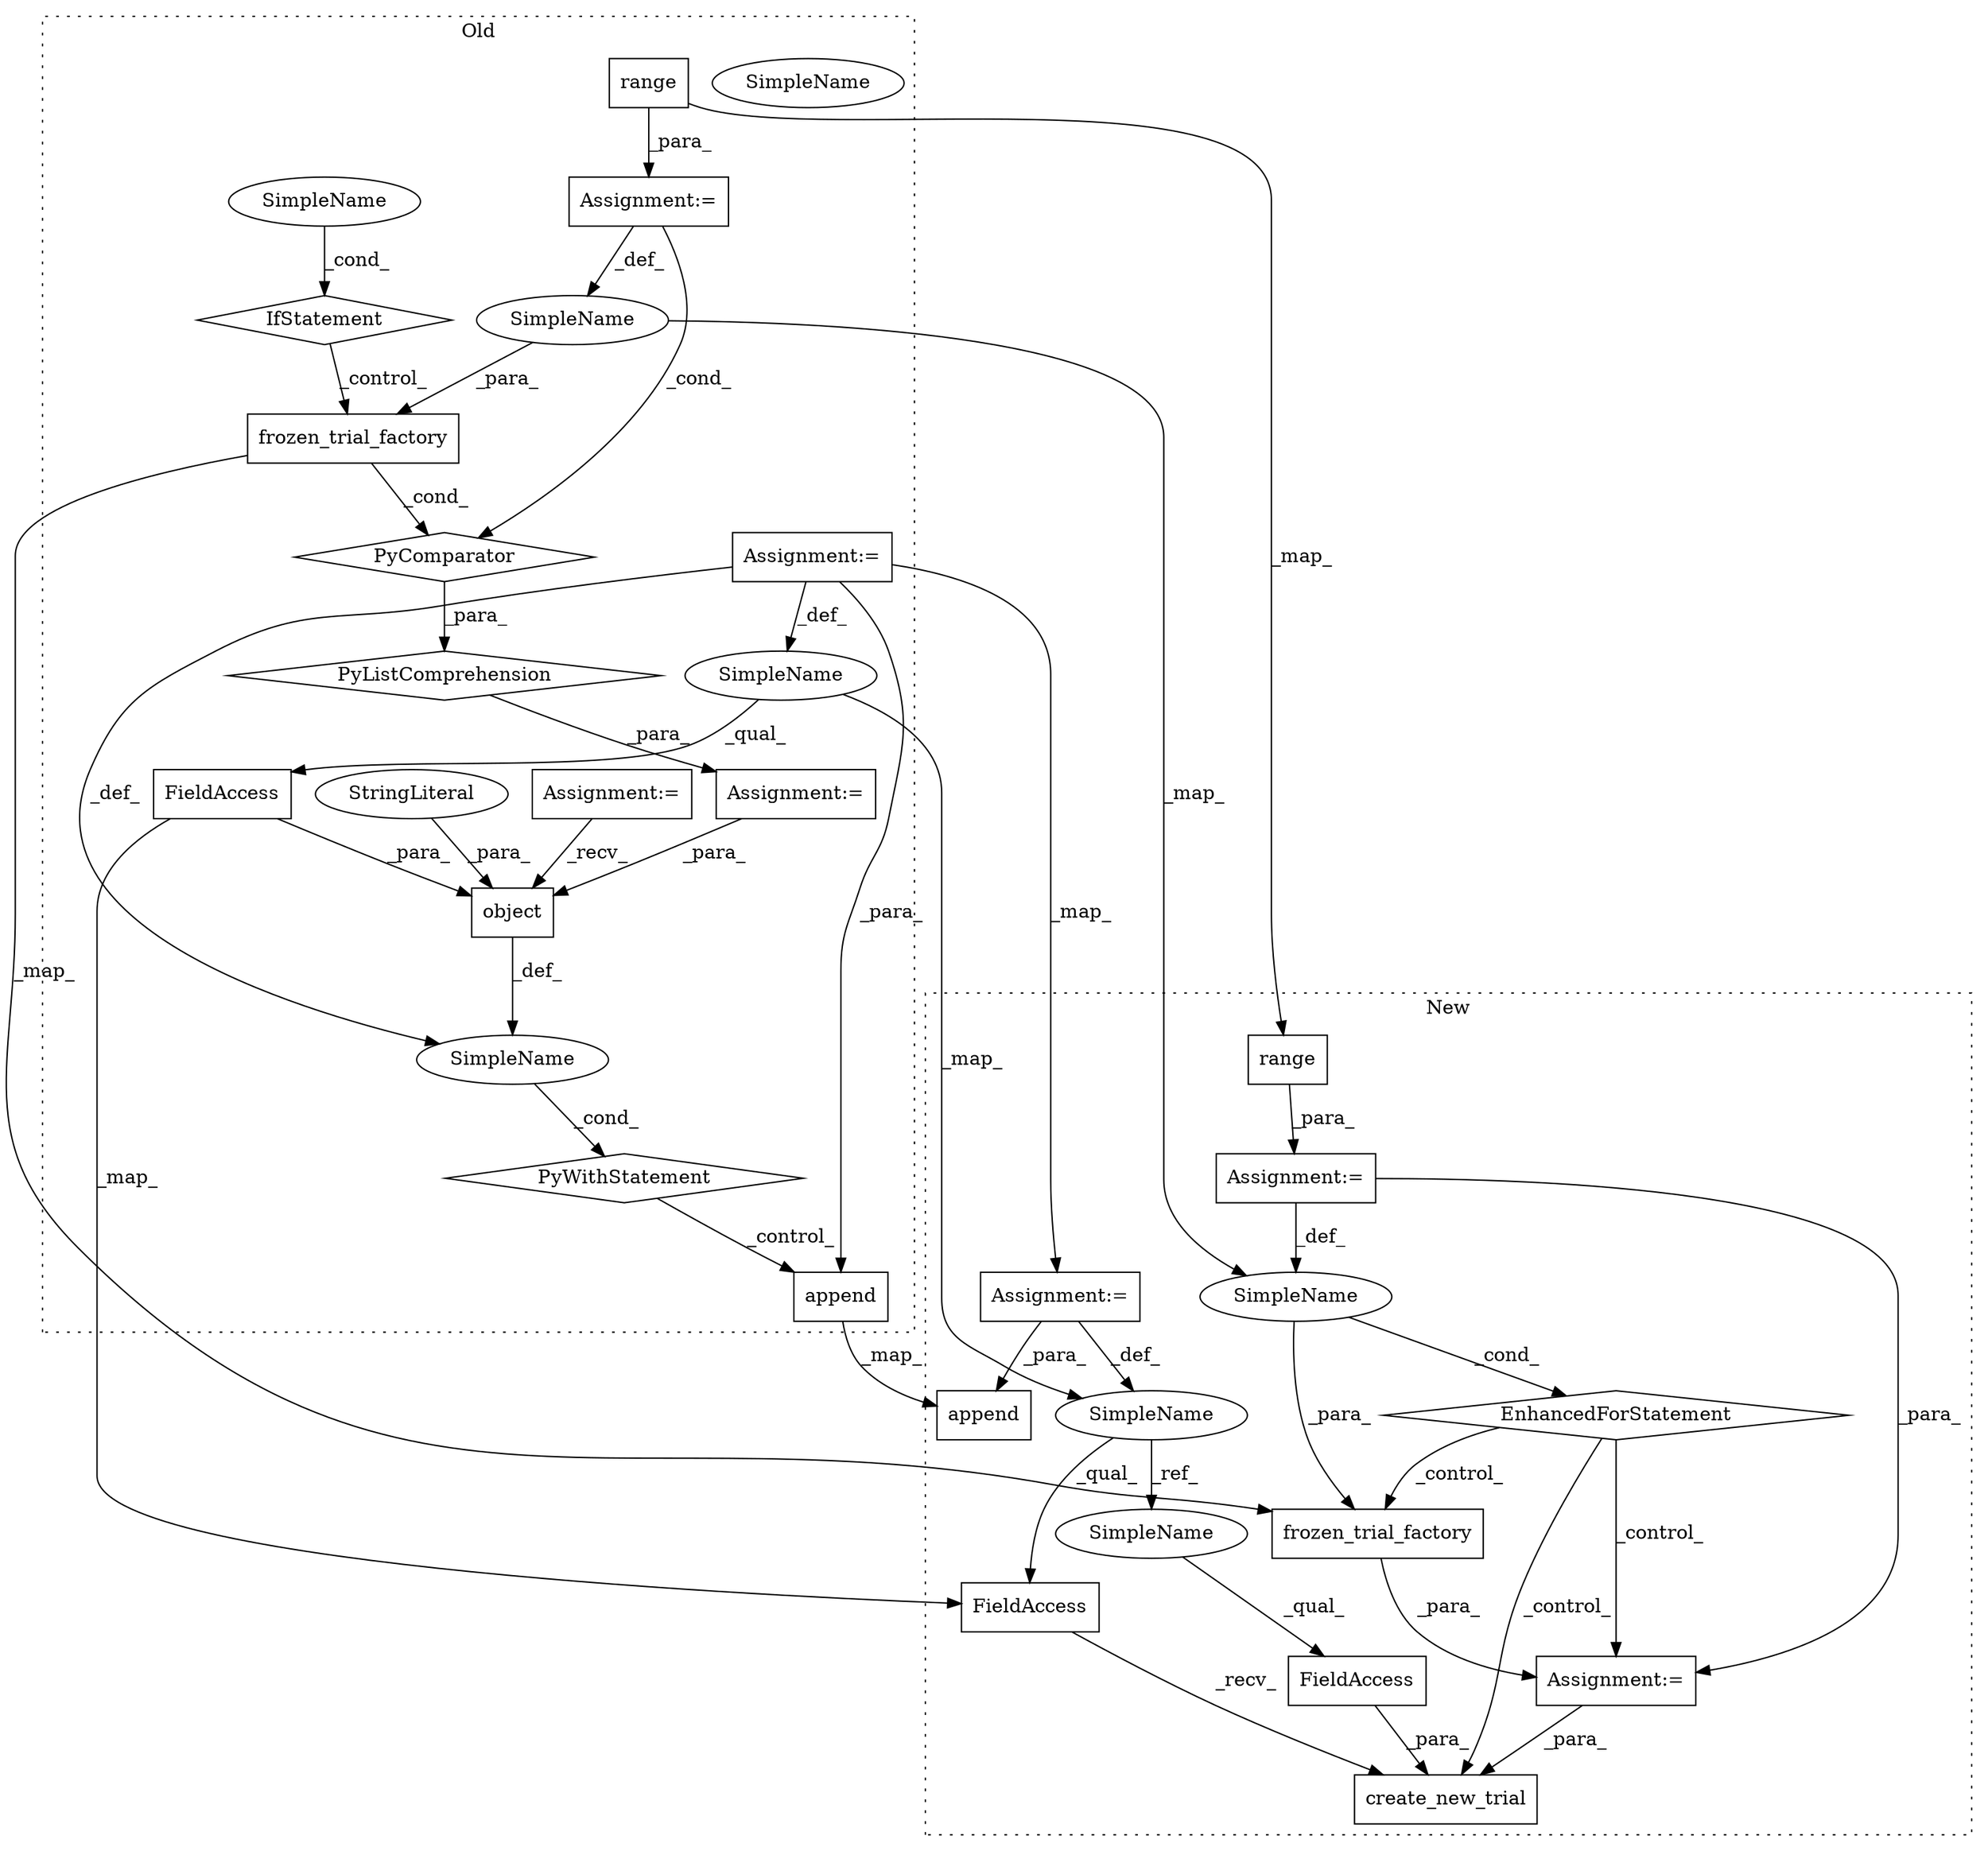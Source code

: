 digraph G {
subgraph cluster0 {
1 [label="IfStatement" a="25" s="38852" l="27" shape="diamond"];
3 [label="frozen_trial_factory" a="32" s="38751,38787" l="21,1" shape="box"];
7 [label="SimpleName" a="42" s="38855" l="1" shape="ellipse"];
8 [label="PyWithStatement" a="104" s="38958,39025" l="10,2" shape="diamond"];
9 [label="SimpleName" a="42" s="38874" l="5" shape="ellipse"];
10 [label="PyListComprehension" a="109" s="38751" l="136" shape="diamond"];
11 [label="PyComparator" a="113" s="38852" l="27" shape="diamond"];
13 [label="Assignment:=" a="7" s="38737" l="14" shape="box"];
14 [label="Assignment:=" a="7" s="38084" l="5" shape="box"];
15 [label="Assignment:=" a="7" s="38852" l="27" shape="box"];
18 [label="object" a="32" s="38974,39024" l="7,1" shape="box"];
19 [label="StringLiteral" a="45" s="38996" l="16" shape="ellipse"];
21 [label="FieldAccess" a="22" s="38981" l="14" shape="box"];
23 [label="SimpleName" a="42" s="38378" l="5" shape="ellipse"];
25 [label="range" a="32" s="38859,38869" l="6,1" shape="box"];
27 [label="Assignment:=" a="7" s="38383" l="1" shape="box"];
28 [label="SimpleName" a="42" s="" l="" shape="ellipse"];
29 [label="append" a="32" s="39049,39110" l="7,1" shape="box"];
32 [label="SimpleName" a="42" s="38874" l="5" shape="ellipse"];
label = "Old";
style="dotted";
}
subgraph cluster1 {
2 [label="create_new_trial" a="32" s="38137,38175" l="17,1" shape="box"];
4 [label="frozen_trial_factory" a="32" s="38075,38111" l="21,1" shape="box"];
5 [label="EnhancedForStatement" a="70" s="37981,38057" l="57,2" shape="diamond"];
6 [label="SimpleName" a="42" s="38042" l="1" shape="ellipse"];
12 [label="FieldAccess" a="22" s="38154" l="15" shape="box"];
16 [label="Assignment:=" a="7" s="38074" l="1" shape="box"];
17 [label="Assignment:=" a="7" s="37981,38057" l="57,2" shape="box"];
20 [label="FieldAccess" a="22" s="38122" l="14" shape="box"];
22 [label="SimpleName" a="42" s="37908" l="5" shape="ellipse"];
24 [label="range" a="32" s="38046,38056" l="6,1" shape="box"];
26 [label="Assignment:=" a="7" s="37913" l="1" shape="box"];
30 [label="append" a="32" s="38273,38334" l="7,1" shape="box"];
31 [label="SimpleName" a="42" s="38154" l="5" shape="ellipse"];
label = "New";
style="dotted";
}
1 -> 3 [label="_control_"];
3 -> 11 [label="_cond_"];
3 -> 4 [label="_map_"];
4 -> 16 [label="_para_"];
5 -> 16 [label="_control_"];
5 -> 2 [label="_control_"];
5 -> 4 [label="_control_"];
6 -> 5 [label="_cond_"];
6 -> 4 [label="_para_"];
7 -> 6 [label="_map_"];
7 -> 3 [label="_para_"];
8 -> 29 [label="_control_"];
10 -> 13 [label="_para_"];
11 -> 10 [label="_para_"];
12 -> 2 [label="_para_"];
13 -> 18 [label="_para_"];
14 -> 18 [label="_recv_"];
15 -> 7 [label="_def_"];
15 -> 11 [label="_cond_"];
16 -> 2 [label="_para_"];
17 -> 16 [label="_para_"];
17 -> 6 [label="_def_"];
18 -> 28 [label="_def_"];
19 -> 18 [label="_para_"];
20 -> 2 [label="_recv_"];
21 -> 20 [label="_map_"];
21 -> 18 [label="_para_"];
22 -> 20 [label="_qual_"];
22 -> 31 [label="_ref_"];
23 -> 21 [label="_qual_"];
23 -> 22 [label="_map_"];
24 -> 17 [label="_para_"];
25 -> 15 [label="_para_"];
25 -> 24 [label="_map_"];
26 -> 30 [label="_para_"];
26 -> 22 [label="_def_"];
27 -> 26 [label="_map_"];
27 -> 28 [label="_def_"];
27 -> 29 [label="_para_"];
27 -> 23 [label="_def_"];
28 -> 8 [label="_cond_"];
29 -> 30 [label="_map_"];
31 -> 12 [label="_qual_"];
32 -> 1 [label="_cond_"];
}